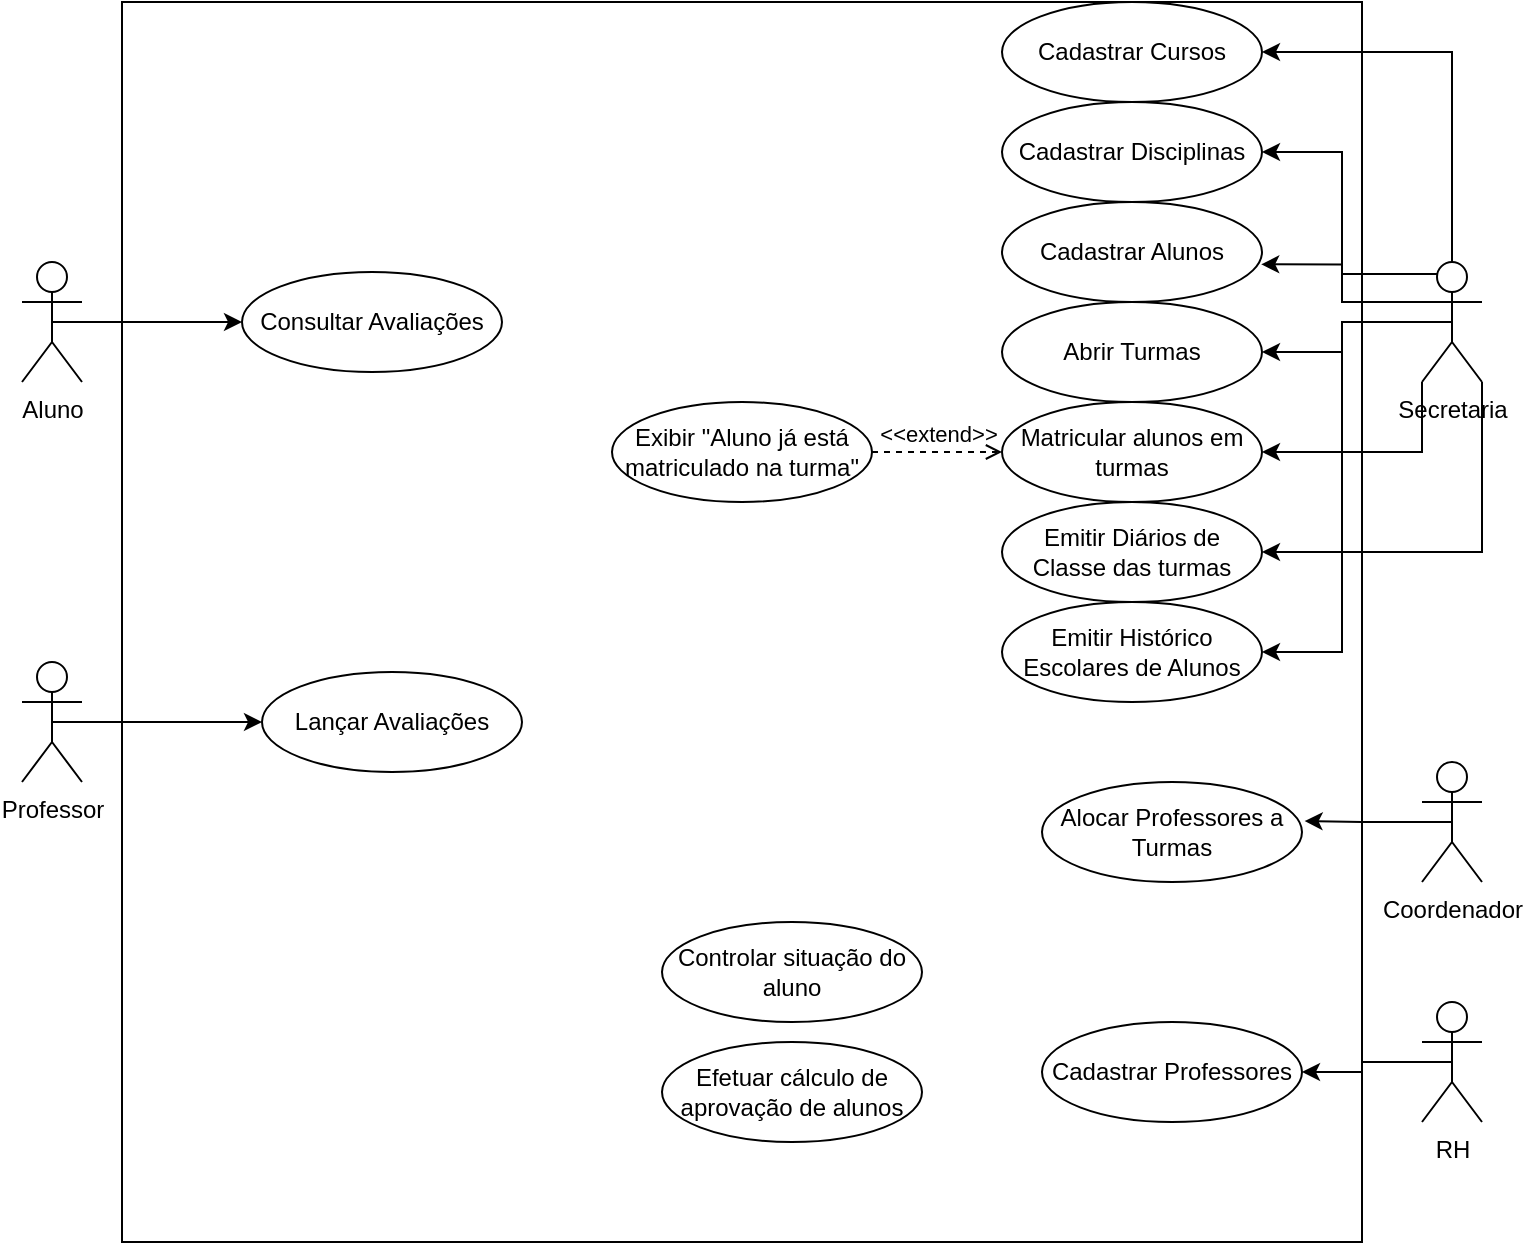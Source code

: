 <mxfile version="20.3.6" type="github">
  <diagram id="vVO3SAS2hi7tF6jPVuYe" name="Página-1">
    <mxGraphModel dx="1152" dy="663" grid="1" gridSize="10" guides="1" tooltips="1" connect="1" arrows="1" fold="1" page="1" pageScale="1" pageWidth="827" pageHeight="1169" math="0" shadow="0">
      <root>
        <mxCell id="0" />
        <mxCell id="1" parent="0" />
        <mxCell id="UacdsaR3c3s-tVfDDYsF-1" value="" style="whiteSpace=wrap;html=1;aspect=fixed;" vertex="1" parent="1">
          <mxGeometry x="100" y="50" width="620" height="620" as="geometry" />
        </mxCell>
        <mxCell id="UacdsaR3c3s-tVfDDYsF-39" style="edgeStyle=orthogonalEdgeStyle;rounded=0;orthogonalLoop=1;jettySize=auto;html=1;exitX=0.5;exitY=0.5;exitDx=0;exitDy=0;exitPerimeter=0;entryX=0;entryY=0.5;entryDx=0;entryDy=0;" edge="1" parent="1" source="UacdsaR3c3s-tVfDDYsF-2" target="UacdsaR3c3s-tVfDDYsF-36">
          <mxGeometry relative="1" as="geometry" />
        </mxCell>
        <mxCell id="UacdsaR3c3s-tVfDDYsF-2" value="Aluno" style="shape=umlActor;verticalLabelPosition=bottom;verticalAlign=top;html=1;outlineConnect=0;" vertex="1" parent="1">
          <mxGeometry x="50" y="180" width="30" height="60" as="geometry" />
        </mxCell>
        <mxCell id="UacdsaR3c3s-tVfDDYsF-19" style="edgeStyle=orthogonalEdgeStyle;rounded=0;orthogonalLoop=1;jettySize=auto;html=1;exitX=0.5;exitY=0;exitDx=0;exitDy=0;exitPerimeter=0;entryX=1;entryY=0.5;entryDx=0;entryDy=0;" edge="1" parent="1" source="UacdsaR3c3s-tVfDDYsF-3" target="UacdsaR3c3s-tVfDDYsF-8">
          <mxGeometry relative="1" as="geometry" />
        </mxCell>
        <mxCell id="UacdsaR3c3s-tVfDDYsF-22" style="edgeStyle=orthogonalEdgeStyle;rounded=0;orthogonalLoop=1;jettySize=auto;html=1;exitX=0.25;exitY=0.1;exitDx=0;exitDy=0;exitPerimeter=0;entryX=1;entryY=0.5;entryDx=0;entryDy=0;" edge="1" parent="1" source="UacdsaR3c3s-tVfDDYsF-3" target="UacdsaR3c3s-tVfDDYsF-9">
          <mxGeometry relative="1" as="geometry" />
        </mxCell>
        <mxCell id="UacdsaR3c3s-tVfDDYsF-23" style="edgeStyle=orthogonalEdgeStyle;rounded=0;orthogonalLoop=1;jettySize=auto;html=1;exitX=0;exitY=0.333;exitDx=0;exitDy=0;exitPerimeter=0;entryX=0.997;entryY=0.623;entryDx=0;entryDy=0;entryPerimeter=0;" edge="1" parent="1" source="UacdsaR3c3s-tVfDDYsF-3" target="UacdsaR3c3s-tVfDDYsF-11">
          <mxGeometry relative="1" as="geometry" />
        </mxCell>
        <mxCell id="UacdsaR3c3s-tVfDDYsF-24" style="edgeStyle=orthogonalEdgeStyle;rounded=0;orthogonalLoop=1;jettySize=auto;html=1;exitX=0.5;exitY=0.5;exitDx=0;exitDy=0;exitPerimeter=0;entryX=1;entryY=0.5;entryDx=0;entryDy=0;" edge="1" parent="1" source="UacdsaR3c3s-tVfDDYsF-3" target="UacdsaR3c3s-tVfDDYsF-12">
          <mxGeometry relative="1" as="geometry" />
        </mxCell>
        <mxCell id="UacdsaR3c3s-tVfDDYsF-25" style="edgeStyle=orthogonalEdgeStyle;rounded=0;orthogonalLoop=1;jettySize=auto;html=1;exitX=0;exitY=1;exitDx=0;exitDy=0;exitPerimeter=0;entryX=1;entryY=0.5;entryDx=0;entryDy=0;" edge="1" parent="1" source="UacdsaR3c3s-tVfDDYsF-3" target="UacdsaR3c3s-tVfDDYsF-13">
          <mxGeometry relative="1" as="geometry" />
        </mxCell>
        <mxCell id="UacdsaR3c3s-tVfDDYsF-26" style="edgeStyle=orthogonalEdgeStyle;rounded=0;orthogonalLoop=1;jettySize=auto;html=1;exitX=1;exitY=1;exitDx=0;exitDy=0;exitPerimeter=0;entryX=1;entryY=0.5;entryDx=0;entryDy=0;" edge="1" parent="1" source="UacdsaR3c3s-tVfDDYsF-3" target="UacdsaR3c3s-tVfDDYsF-15">
          <mxGeometry relative="1" as="geometry" />
        </mxCell>
        <mxCell id="UacdsaR3c3s-tVfDDYsF-30" style="edgeStyle=orthogonalEdgeStyle;rounded=0;orthogonalLoop=1;jettySize=auto;html=1;exitX=0.5;exitY=0.5;exitDx=0;exitDy=0;exitPerimeter=0;entryX=1;entryY=0.5;entryDx=0;entryDy=0;" edge="1" parent="1" source="UacdsaR3c3s-tVfDDYsF-3" target="UacdsaR3c3s-tVfDDYsF-16">
          <mxGeometry relative="1" as="geometry" />
        </mxCell>
        <mxCell id="UacdsaR3c3s-tVfDDYsF-3" value="Secretaria" style="shape=umlActor;verticalLabelPosition=bottom;verticalAlign=top;html=1;outlineConnect=0;" vertex="1" parent="1">
          <mxGeometry x="750" y="180" width="30" height="60" as="geometry" />
        </mxCell>
        <mxCell id="UacdsaR3c3s-tVfDDYsF-33" style="edgeStyle=orthogonalEdgeStyle;rounded=0;orthogonalLoop=1;jettySize=auto;html=1;exitX=0.5;exitY=0.5;exitDx=0;exitDy=0;exitPerimeter=0;entryX=1.01;entryY=0.39;entryDx=0;entryDy=0;entryPerimeter=0;" edge="1" parent="1" source="UacdsaR3c3s-tVfDDYsF-4" target="UacdsaR3c3s-tVfDDYsF-31">
          <mxGeometry relative="1" as="geometry" />
        </mxCell>
        <mxCell id="UacdsaR3c3s-tVfDDYsF-4" value="Coordenador&lt;br&gt;" style="shape=umlActor;verticalLabelPosition=bottom;verticalAlign=top;html=1;outlineConnect=0;" vertex="1" parent="1">
          <mxGeometry x="750" y="430" width="30" height="60" as="geometry" />
        </mxCell>
        <mxCell id="UacdsaR3c3s-tVfDDYsF-40" style="edgeStyle=orthogonalEdgeStyle;rounded=0;orthogonalLoop=1;jettySize=auto;html=1;exitX=0.5;exitY=0.5;exitDx=0;exitDy=0;exitPerimeter=0;entryX=0;entryY=0.5;entryDx=0;entryDy=0;" edge="1" parent="1" source="UacdsaR3c3s-tVfDDYsF-6" target="UacdsaR3c3s-tVfDDYsF-34">
          <mxGeometry relative="1" as="geometry" />
        </mxCell>
        <mxCell id="UacdsaR3c3s-tVfDDYsF-6" value="Professor" style="shape=umlActor;verticalLabelPosition=bottom;verticalAlign=top;html=1;outlineConnect=0;" vertex="1" parent="1">
          <mxGeometry x="50" y="380" width="30" height="60" as="geometry" />
        </mxCell>
        <mxCell id="UacdsaR3c3s-tVfDDYsF-29" style="edgeStyle=orthogonalEdgeStyle;rounded=0;orthogonalLoop=1;jettySize=auto;html=1;exitX=0.5;exitY=0.5;exitDx=0;exitDy=0;exitPerimeter=0;entryX=1;entryY=0.5;entryDx=0;entryDy=0;" edge="1" parent="1" source="UacdsaR3c3s-tVfDDYsF-7" target="UacdsaR3c3s-tVfDDYsF-28">
          <mxGeometry relative="1" as="geometry" />
        </mxCell>
        <mxCell id="UacdsaR3c3s-tVfDDYsF-7" value="RH" style="shape=umlActor;verticalLabelPosition=bottom;verticalAlign=top;html=1;outlineConnect=0;" vertex="1" parent="1">
          <mxGeometry x="750" y="550" width="30" height="60" as="geometry" />
        </mxCell>
        <mxCell id="UacdsaR3c3s-tVfDDYsF-8" value="Cadastrar Cursos&lt;br&gt;" style="ellipse;whiteSpace=wrap;html=1;" vertex="1" parent="1">
          <mxGeometry x="540" y="50" width="130" height="50" as="geometry" />
        </mxCell>
        <mxCell id="UacdsaR3c3s-tVfDDYsF-9" value="Cadastrar Disciplinas" style="ellipse;whiteSpace=wrap;html=1;" vertex="1" parent="1">
          <mxGeometry x="540" y="100" width="130" height="50" as="geometry" />
        </mxCell>
        <mxCell id="UacdsaR3c3s-tVfDDYsF-11" value="Cadastrar Alunos" style="ellipse;whiteSpace=wrap;html=1;" vertex="1" parent="1">
          <mxGeometry x="540" y="150" width="130" height="50" as="geometry" />
        </mxCell>
        <mxCell id="UacdsaR3c3s-tVfDDYsF-12" value="Abrir Turmas" style="ellipse;whiteSpace=wrap;html=1;" vertex="1" parent="1">
          <mxGeometry x="540" y="200" width="130" height="50" as="geometry" />
        </mxCell>
        <mxCell id="UacdsaR3c3s-tVfDDYsF-13" value="Matricular alunos em turmas" style="ellipse;whiteSpace=wrap;html=1;" vertex="1" parent="1">
          <mxGeometry x="540" y="250" width="130" height="50" as="geometry" />
        </mxCell>
        <mxCell id="UacdsaR3c3s-tVfDDYsF-15" value="Emitir Diários de Classe das turmas" style="ellipse;whiteSpace=wrap;html=1;" vertex="1" parent="1">
          <mxGeometry x="540" y="300" width="130" height="50" as="geometry" />
        </mxCell>
        <mxCell id="UacdsaR3c3s-tVfDDYsF-16" value="Emitir Histórico Escolares de Alunos" style="ellipse;whiteSpace=wrap;html=1;" vertex="1" parent="1">
          <mxGeometry x="540" y="350" width="130" height="50" as="geometry" />
        </mxCell>
        <mxCell id="UacdsaR3c3s-tVfDDYsF-28" value="Cadastrar Professores" style="ellipse;whiteSpace=wrap;html=1;" vertex="1" parent="1">
          <mxGeometry x="560" y="560" width="130" height="50" as="geometry" />
        </mxCell>
        <mxCell id="UacdsaR3c3s-tVfDDYsF-31" value="Alocar Professores a Turmas" style="ellipse;whiteSpace=wrap;html=1;" vertex="1" parent="1">
          <mxGeometry x="560" y="440" width="130" height="50" as="geometry" />
        </mxCell>
        <mxCell id="UacdsaR3c3s-tVfDDYsF-34" value="Lançar Avaliações" style="ellipse;whiteSpace=wrap;html=1;" vertex="1" parent="1">
          <mxGeometry x="170" y="385" width="130" height="50" as="geometry" />
        </mxCell>
        <mxCell id="UacdsaR3c3s-tVfDDYsF-36" value="Consultar Avaliações" style="ellipse;whiteSpace=wrap;html=1;" vertex="1" parent="1">
          <mxGeometry x="160" y="185" width="130" height="50" as="geometry" />
        </mxCell>
        <mxCell id="UacdsaR3c3s-tVfDDYsF-37" value="Efetuar cálculo de aprovação de alunos" style="ellipse;whiteSpace=wrap;html=1;" vertex="1" parent="1">
          <mxGeometry x="370" y="570" width="130" height="50" as="geometry" />
        </mxCell>
        <mxCell id="UacdsaR3c3s-tVfDDYsF-38" value="Controlar situação do aluno" style="ellipse;whiteSpace=wrap;html=1;" vertex="1" parent="1">
          <mxGeometry x="370" y="510" width="130" height="50" as="geometry" />
        </mxCell>
        <mxCell id="UacdsaR3c3s-tVfDDYsF-41" value="Exibir &quot;Aluno já está matriculado na turma&quot;" style="ellipse;whiteSpace=wrap;html=1;" vertex="1" parent="1">
          <mxGeometry x="345" y="250" width="130" height="50" as="geometry" />
        </mxCell>
        <mxCell id="UacdsaR3c3s-tVfDDYsF-43" value="&amp;lt;&amp;lt;extend&amp;gt;&amp;gt;" style="html=1;verticalAlign=bottom;labelBackgroundColor=none;endArrow=open;endFill=0;dashed=1;rounded=0;exitX=1;exitY=0.5;exitDx=0;exitDy=0;entryX=0;entryY=0.5;entryDx=0;entryDy=0;" edge="1" parent="1" source="UacdsaR3c3s-tVfDDYsF-41" target="UacdsaR3c3s-tVfDDYsF-13">
          <mxGeometry width="160" relative="1" as="geometry">
            <mxPoint x="490" y="274.58" as="sourcePoint" />
            <mxPoint x="540" y="274.58" as="targetPoint" />
          </mxGeometry>
        </mxCell>
      </root>
    </mxGraphModel>
  </diagram>
</mxfile>
